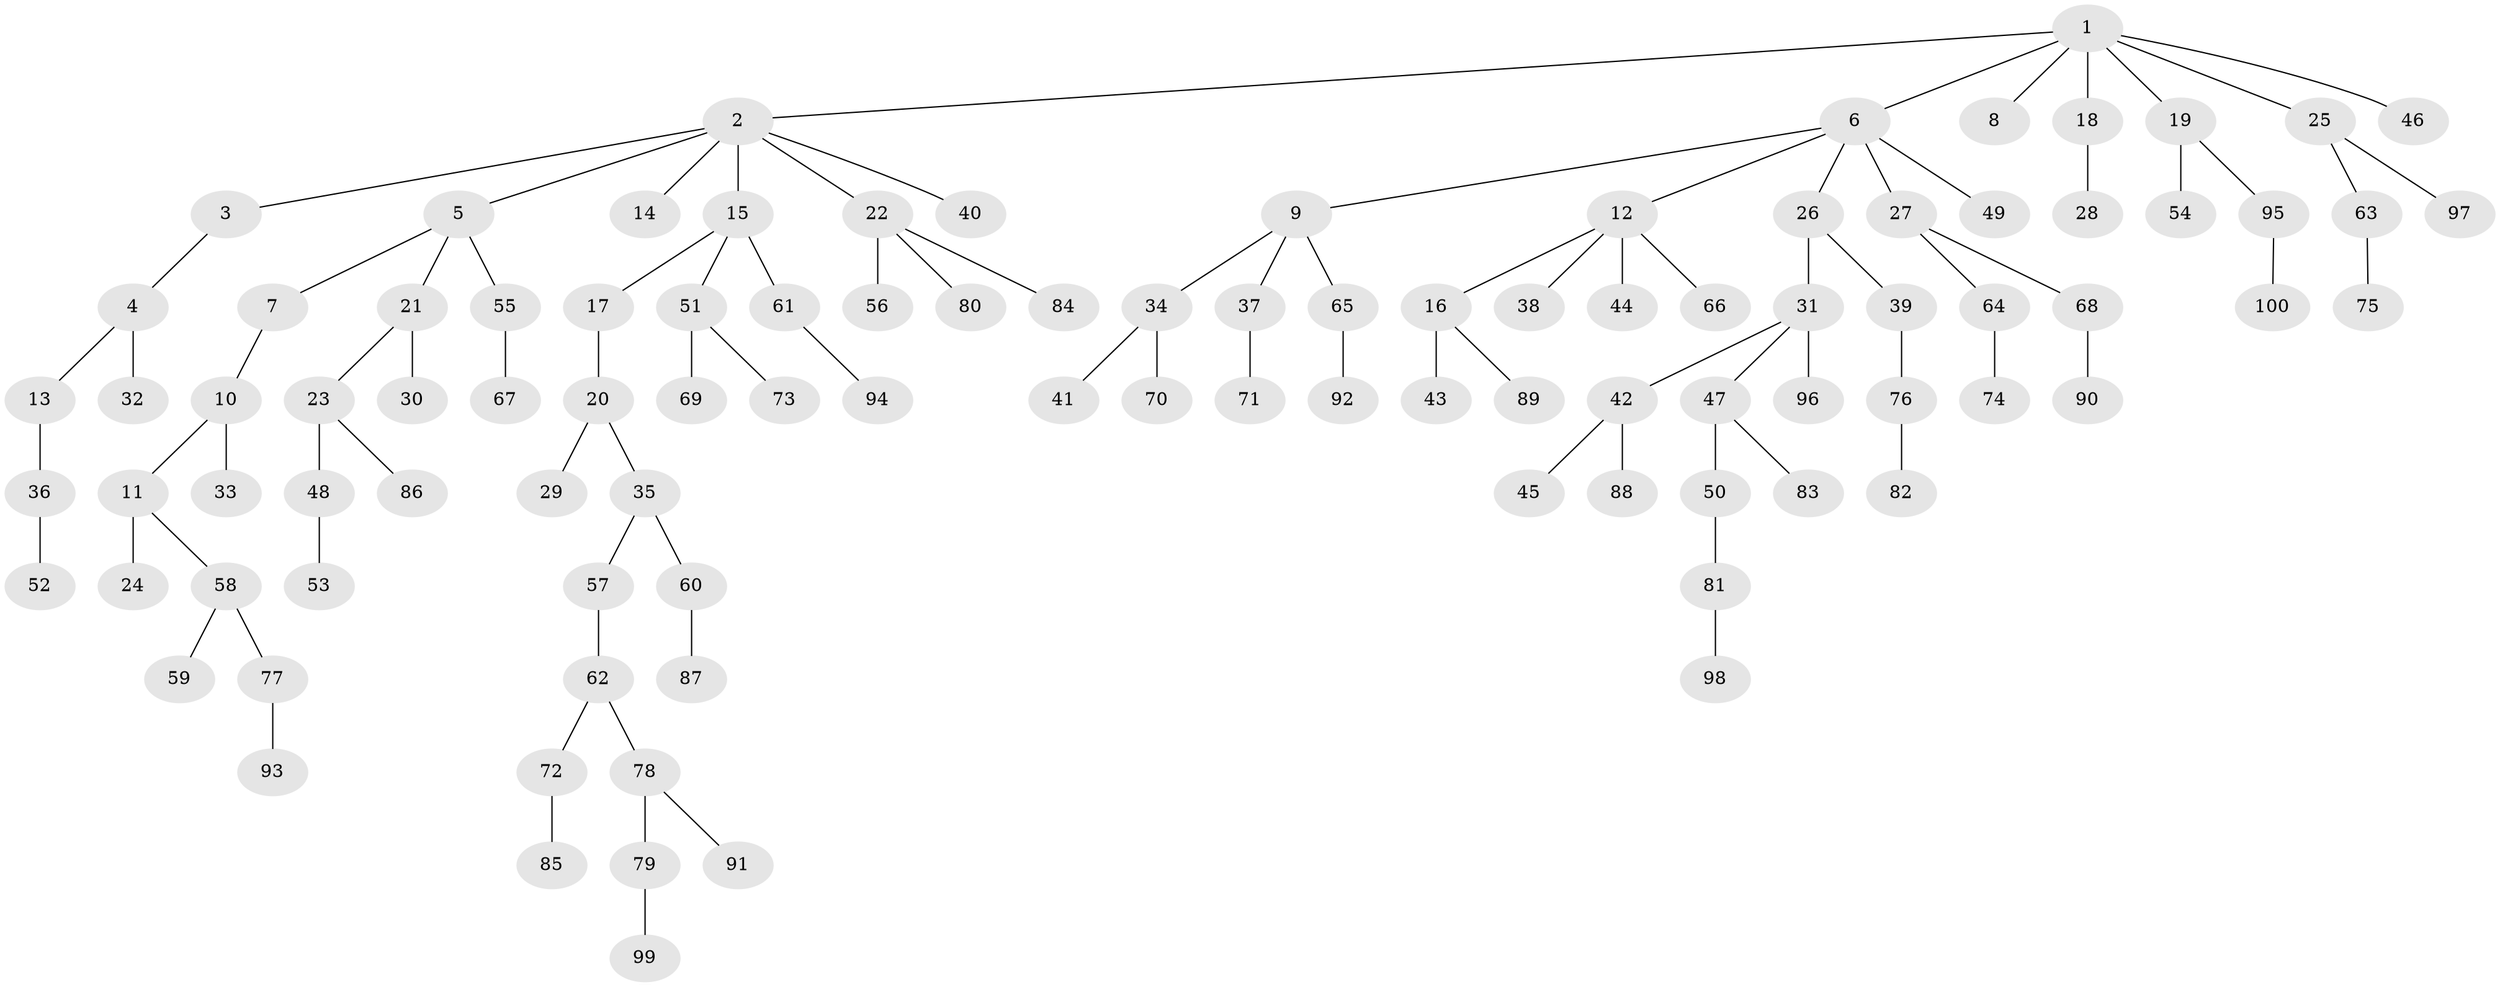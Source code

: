 // Generated by graph-tools (version 1.1) at 2025/50/03/09/25 03:50:24]
// undirected, 100 vertices, 99 edges
graph export_dot {
graph [start="1"]
  node [color=gray90,style=filled];
  1;
  2;
  3;
  4;
  5;
  6;
  7;
  8;
  9;
  10;
  11;
  12;
  13;
  14;
  15;
  16;
  17;
  18;
  19;
  20;
  21;
  22;
  23;
  24;
  25;
  26;
  27;
  28;
  29;
  30;
  31;
  32;
  33;
  34;
  35;
  36;
  37;
  38;
  39;
  40;
  41;
  42;
  43;
  44;
  45;
  46;
  47;
  48;
  49;
  50;
  51;
  52;
  53;
  54;
  55;
  56;
  57;
  58;
  59;
  60;
  61;
  62;
  63;
  64;
  65;
  66;
  67;
  68;
  69;
  70;
  71;
  72;
  73;
  74;
  75;
  76;
  77;
  78;
  79;
  80;
  81;
  82;
  83;
  84;
  85;
  86;
  87;
  88;
  89;
  90;
  91;
  92;
  93;
  94;
  95;
  96;
  97;
  98;
  99;
  100;
  1 -- 2;
  1 -- 6;
  1 -- 8;
  1 -- 18;
  1 -- 19;
  1 -- 25;
  1 -- 46;
  2 -- 3;
  2 -- 5;
  2 -- 14;
  2 -- 15;
  2 -- 22;
  2 -- 40;
  3 -- 4;
  4 -- 13;
  4 -- 32;
  5 -- 7;
  5 -- 21;
  5 -- 55;
  6 -- 9;
  6 -- 12;
  6 -- 26;
  6 -- 27;
  6 -- 49;
  7 -- 10;
  9 -- 34;
  9 -- 37;
  9 -- 65;
  10 -- 11;
  10 -- 33;
  11 -- 24;
  11 -- 58;
  12 -- 16;
  12 -- 38;
  12 -- 44;
  12 -- 66;
  13 -- 36;
  15 -- 17;
  15 -- 51;
  15 -- 61;
  16 -- 43;
  16 -- 89;
  17 -- 20;
  18 -- 28;
  19 -- 54;
  19 -- 95;
  20 -- 29;
  20 -- 35;
  21 -- 23;
  21 -- 30;
  22 -- 56;
  22 -- 80;
  22 -- 84;
  23 -- 48;
  23 -- 86;
  25 -- 63;
  25 -- 97;
  26 -- 31;
  26 -- 39;
  27 -- 64;
  27 -- 68;
  31 -- 42;
  31 -- 47;
  31 -- 96;
  34 -- 41;
  34 -- 70;
  35 -- 57;
  35 -- 60;
  36 -- 52;
  37 -- 71;
  39 -- 76;
  42 -- 45;
  42 -- 88;
  47 -- 50;
  47 -- 83;
  48 -- 53;
  50 -- 81;
  51 -- 69;
  51 -- 73;
  55 -- 67;
  57 -- 62;
  58 -- 59;
  58 -- 77;
  60 -- 87;
  61 -- 94;
  62 -- 72;
  62 -- 78;
  63 -- 75;
  64 -- 74;
  65 -- 92;
  68 -- 90;
  72 -- 85;
  76 -- 82;
  77 -- 93;
  78 -- 79;
  78 -- 91;
  79 -- 99;
  81 -- 98;
  95 -- 100;
}
